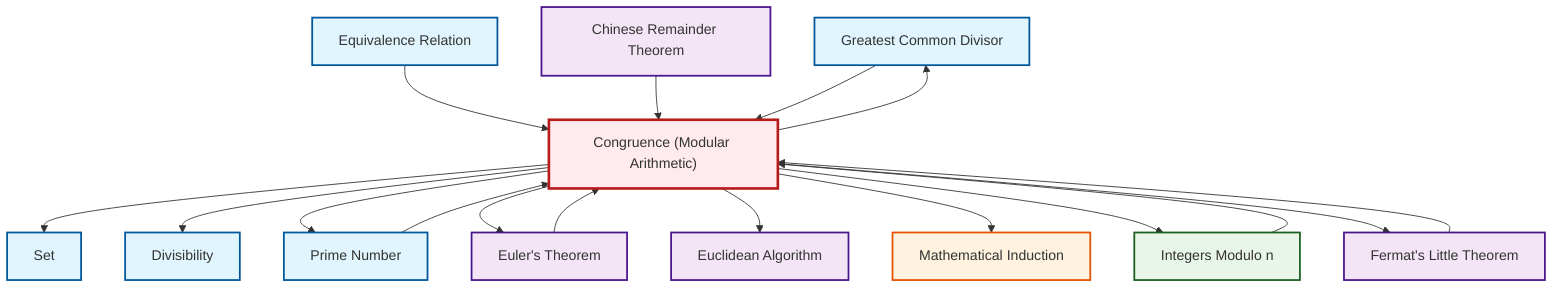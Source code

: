 graph TD
    classDef definition fill:#e1f5fe,stroke:#01579b,stroke-width:2px
    classDef theorem fill:#f3e5f5,stroke:#4a148c,stroke-width:2px
    classDef axiom fill:#fff3e0,stroke:#e65100,stroke-width:2px
    classDef example fill:#e8f5e9,stroke:#1b5e20,stroke-width:2px
    classDef current fill:#ffebee,stroke:#b71c1c,stroke-width:3px
    def-divisibility["Divisibility"]:::definition
    def-gcd["Greatest Common Divisor"]:::definition
    def-congruence["Congruence (Modular Arithmetic)"]:::definition
    thm-euclidean-algorithm["Euclidean Algorithm"]:::theorem
    thm-chinese-remainder["Chinese Remainder Theorem"]:::theorem
    def-prime["Prime Number"]:::definition
    def-equivalence-relation["Equivalence Relation"]:::definition
    ex-quotient-integers-mod-n["Integers Modulo n"]:::example
    ax-induction["Mathematical Induction"]:::axiom
    thm-euler["Euler's Theorem"]:::theorem
    thm-fermat-little["Fermat's Little Theorem"]:::theorem
    def-set["Set"]:::definition
    def-congruence --> def-set
    thm-euler --> def-congruence
    def-congruence --> def-divisibility
    def-congruence --> def-prime
    def-equivalence-relation --> def-congruence
    def-congruence --> thm-euler
    thm-fermat-little --> def-congruence
    def-prime --> def-congruence
    ex-quotient-integers-mod-n --> def-congruence
    def-congruence --> thm-euclidean-algorithm
    def-congruence --> ax-induction
    thm-chinese-remainder --> def-congruence
    def-gcd --> def-congruence
    def-congruence --> ex-quotient-integers-mod-n
    def-congruence --> thm-fermat-little
    def-congruence --> def-gcd
    class def-congruence current